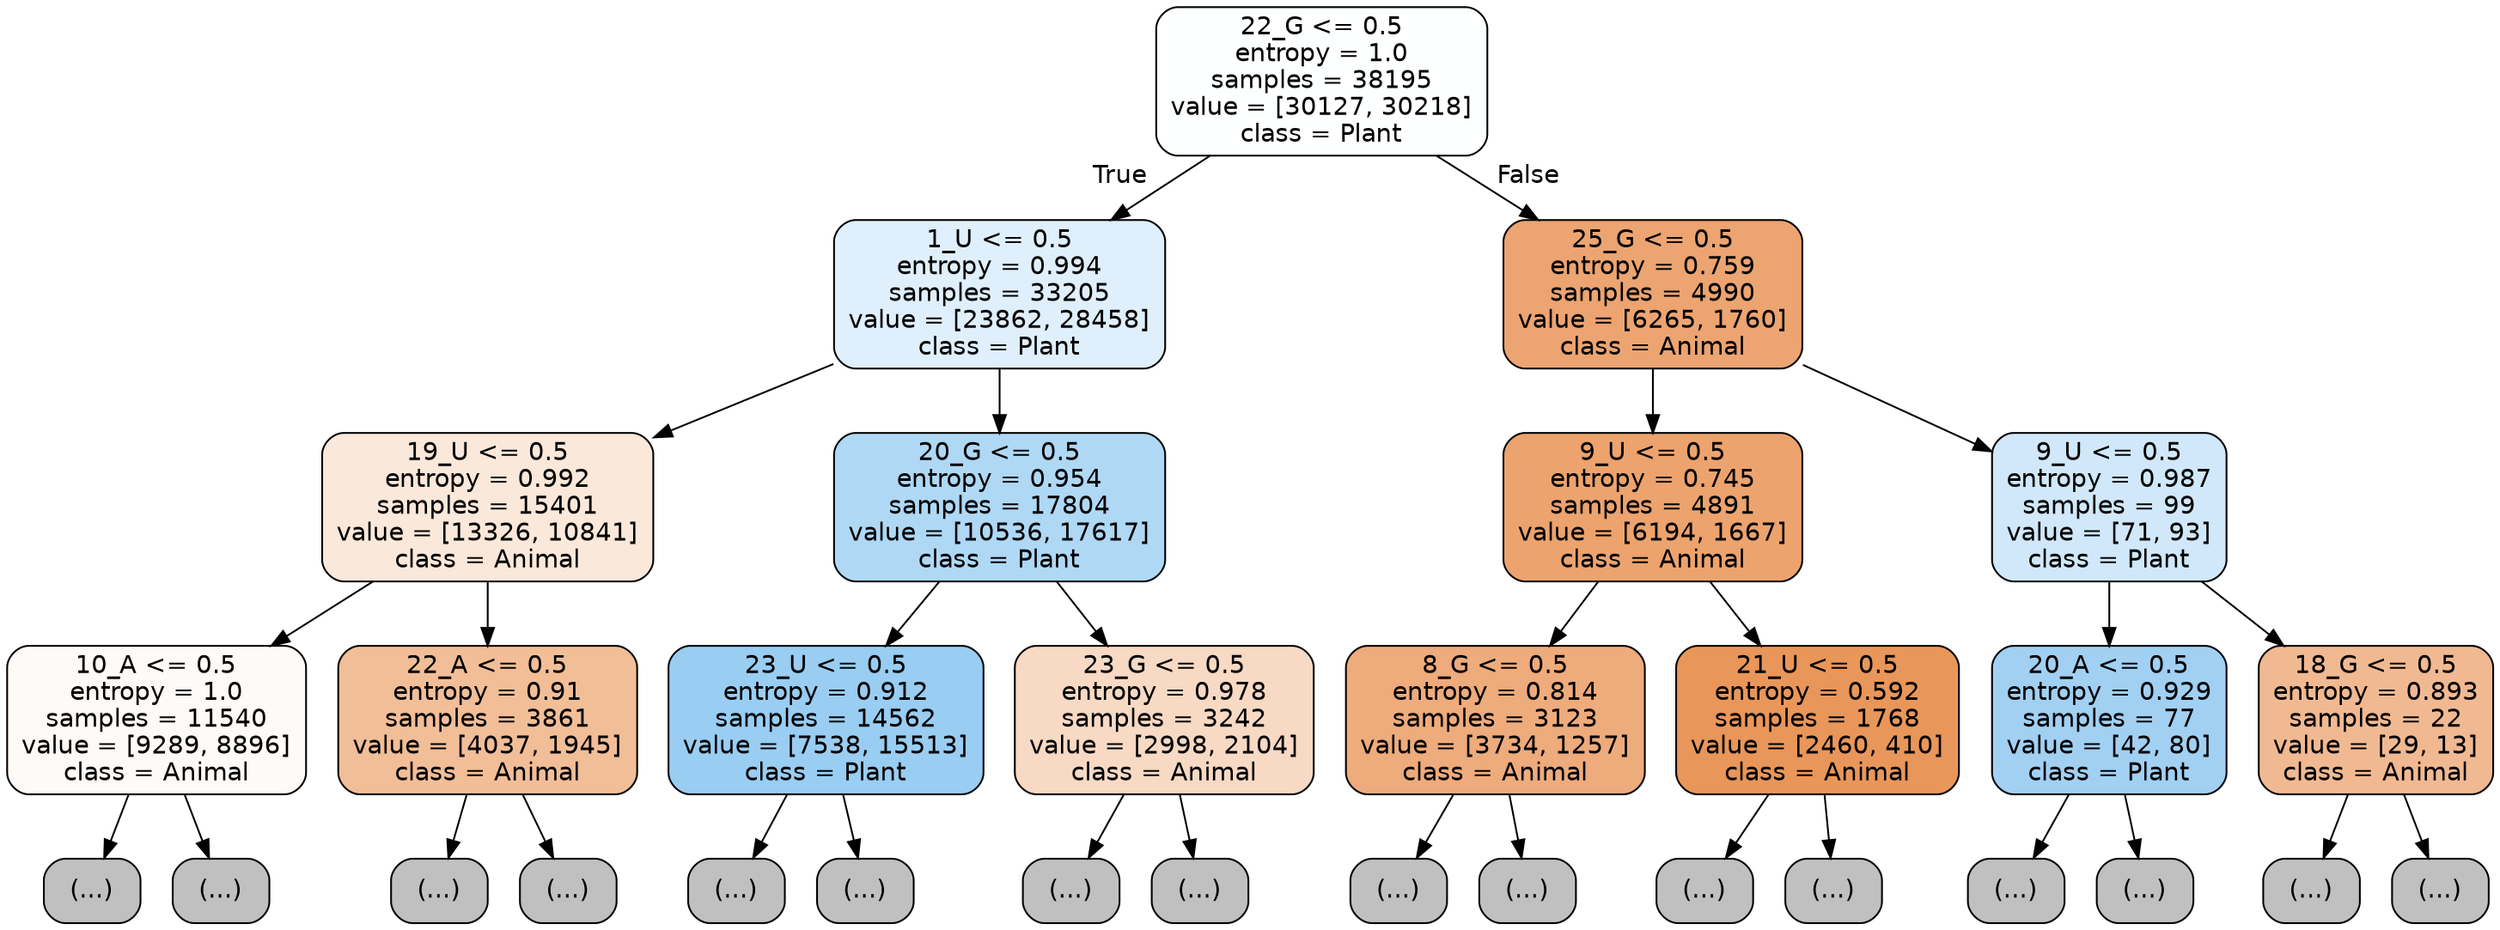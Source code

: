digraph Tree {
node [shape=box, style="filled, rounded", color="black", fontname="helvetica"] ;
edge [fontname="helvetica"] ;
0 [label="22_G <= 0.5\nentropy = 1.0\nsamples = 38195\nvalue = [30127, 30218]\nclass = Plant", fillcolor="#feffff"] ;
1 [label="1_U <= 0.5\nentropy = 0.994\nsamples = 33205\nvalue = [23862, 28458]\nclass = Plant", fillcolor="#dfeffb"] ;
0 -> 1 [labeldistance=2.5, labelangle=45, headlabel="True"] ;
2 [label="19_U <= 0.5\nentropy = 0.992\nsamples = 15401\nvalue = [13326, 10841]\nclass = Animal", fillcolor="#fae8da"] ;
1 -> 2 ;
3 [label="10_A <= 0.5\nentropy = 1.0\nsamples = 11540\nvalue = [9289, 8896]\nclass = Animal", fillcolor="#fefaf7"] ;
2 -> 3 ;
4 [label="(...)", fillcolor="#C0C0C0"] ;
3 -> 4 ;
5003 [label="(...)", fillcolor="#C0C0C0"] ;
3 -> 5003 ;
6506 [label="22_A <= 0.5\nentropy = 0.91\nsamples = 3861\nvalue = [4037, 1945]\nclass = Animal", fillcolor="#f2be98"] ;
2 -> 6506 ;
6507 [label="(...)", fillcolor="#C0C0C0"] ;
6506 -> 6507 ;
8372 [label="(...)", fillcolor="#C0C0C0"] ;
6506 -> 8372 ;
8667 [label="20_G <= 0.5\nentropy = 0.954\nsamples = 17804\nvalue = [10536, 17617]\nclass = Plant", fillcolor="#afd8f5"] ;
1 -> 8667 ;
8668 [label="23_U <= 0.5\nentropy = 0.912\nsamples = 14562\nvalue = [7538, 15513]\nclass = Plant", fillcolor="#99cdf2"] ;
8667 -> 8668 ;
8669 [label="(...)", fillcolor="#C0C0C0"] ;
8668 -> 8669 ;
13488 [label="(...)", fillcolor="#C0C0C0"] ;
8668 -> 13488 ;
13657 [label="23_G <= 0.5\nentropy = 0.978\nsamples = 3242\nvalue = [2998, 2104]\nclass = Animal", fillcolor="#f7d9c4"] ;
8667 -> 13657 ;
13658 [label="(...)", fillcolor="#C0C0C0"] ;
13657 -> 13658 ;
15161 [label="(...)", fillcolor="#C0C0C0"] ;
13657 -> 15161 ;
15228 [label="25_G <= 0.5\nentropy = 0.759\nsamples = 4990\nvalue = [6265, 1760]\nclass = Animal", fillcolor="#eca471"] ;
0 -> 15228 [labeldistance=2.5, labelangle=-45, headlabel="False"] ;
15229 [label="9_U <= 0.5\nentropy = 0.745\nsamples = 4891\nvalue = [6194, 1667]\nclass = Animal", fillcolor="#eca36e"] ;
15228 -> 15229 ;
15230 [label="8_G <= 0.5\nentropy = 0.814\nsamples = 3123\nvalue = [3734, 1257]\nclass = Animal", fillcolor="#eeab7c"] ;
15229 -> 15230 ;
15231 [label="(...)", fillcolor="#C0C0C0"] ;
15230 -> 15231 ;
16200 [label="(...)", fillcolor="#C0C0C0"] ;
15230 -> 16200 ;
16613 [label="21_U <= 0.5\nentropy = 0.592\nsamples = 1768\nvalue = [2460, 410]\nclass = Animal", fillcolor="#e9965a"] ;
15229 -> 16613 ;
16614 [label="(...)", fillcolor="#C0C0C0"] ;
16613 -> 16614 ;
17009 [label="(...)", fillcolor="#C0C0C0"] ;
16613 -> 17009 ;
17196 [label="9_U <= 0.5\nentropy = 0.987\nsamples = 99\nvalue = [71, 93]\nclass = Plant", fillcolor="#d0e8f9"] ;
15228 -> 17196 ;
17197 [label="20_A <= 0.5\nentropy = 0.929\nsamples = 77\nvalue = [42, 80]\nclass = Plant", fillcolor="#a1d0f3"] ;
17196 -> 17197 ;
17198 [label="(...)", fillcolor="#C0C0C0"] ;
17197 -> 17198 ;
17231 [label="(...)", fillcolor="#C0C0C0"] ;
17197 -> 17231 ;
17234 [label="18_G <= 0.5\nentropy = 0.893\nsamples = 22\nvalue = [29, 13]\nclass = Animal", fillcolor="#f1b992"] ;
17196 -> 17234 ;
17235 [label="(...)", fillcolor="#C0C0C0"] ;
17234 -> 17235 ;
17236 [label="(...)", fillcolor="#C0C0C0"] ;
17234 -> 17236 ;
}